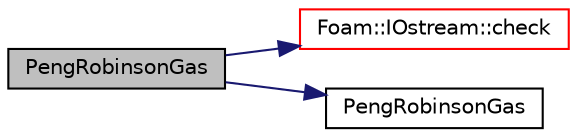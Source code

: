 digraph "PengRobinsonGas"
{
  bgcolor="transparent";
  edge [fontname="Helvetica",fontsize="10",labelfontname="Helvetica",labelfontsize="10"];
  node [fontname="Helvetica",fontsize="10",shape=record];
  rankdir="LR";
  Node3 [label="PengRobinsonGas",height=0.2,width=0.4,color="black", fillcolor="grey75", style="filled", fontcolor="black"];
  Node3 -> Node4 [color="midnightblue",fontsize="10",style="solid",fontname="Helvetica"];
  Node4 [label="Foam::IOstream::check",height=0.2,width=0.4,color="red",URL="$a27333.html#a367eb3425fc4e8270e2aa961df8ac8a5",tooltip="Check IOstream status for given operation. "];
  Node3 -> Node55 [color="midnightblue",fontsize="10",style="solid",fontname="Helvetica"];
  Node55 [label="PengRobinsonGas",height=0.2,width=0.4,color="black",URL="$a31601.html#af4914e20ab739b4bd242ae776259a431",tooltip="Construct from components. "];
}
